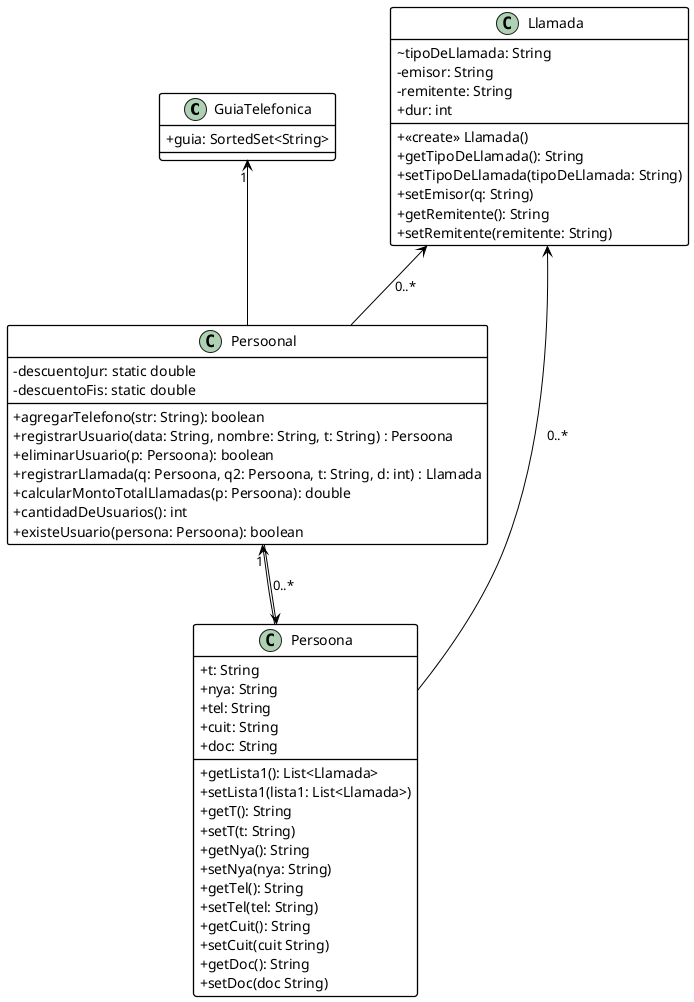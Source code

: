 @startuml ej1
skinparam ClassBackgroundColor transparent
skinparam classAttributeIconSize 0 
skinparam ClassBorderThickness 1.3
skinparam ClassBorderColor Black
skinparam ArrowColor Black
skinparam shadowing false

class GuiaTelefonica {
    +guia: SortedSet<String>
}

class Llamada {
    ~tipoDeLlamada: String
    -emisor: String
    -remitente: String
    +dur: int
    +<<create>> Llamada()
    +getTipoDeLlamada(): String
    +setTipoDeLlamada(tipoDeLlamada: String)
    +setEmisor(q: String)
    +getRemitente(): String
    +setRemitente(remitente: String)
}

class Persoona {
	+t: String
	+nya: String
	+tel: String
	+cuit: String
	+doc: String
    +getLista1(): List<Llamada>
    +setLista1(lista1: List<Llamada>)
    +getT(): String
    +setT(t: String)
    +getNya(): String
    +setNya(nya: String)
    +getTel(): String
    +setTel(tel: String)
    +getCuit(): String
    +setCuit(cuit String)
    +getDoc(): String
    +setDoc(doc String)
}
Llamada <-- Persoona : 0..*
Persoonal "1" <-- Persoona

class Persoonal {
    -descuentoJur: static double
    -descuentoFis: static double
    +agregarTelefono(str: String): boolean
    +registrarUsuario(data: String, nombre: String, t: String) : Persoona
    +eliminarUsuario(p: Persoona): boolean
    +registrarLlamada(q: Persoona, q2: Persoona, t: String, d: int) : Llamada
    +calcularMontoTotalLlamadas(p: Persoona): double
    +cantidadDeUsuarios(): int
    +existeUsuario(persona: Persoona): boolean
}
Persoona <-- Persoonal : 0..*
Llamada <-- Persoonal : 0..*
GuiaTelefonica "1" <-- Persoonal

@enduml